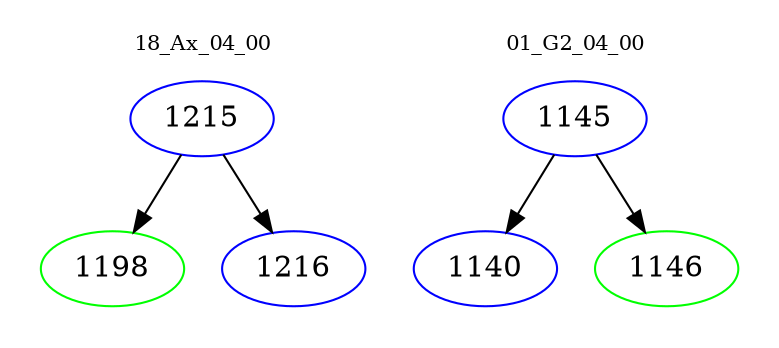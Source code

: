 digraph{
subgraph cluster_0 {
color = white
label = "18_Ax_04_00";
fontsize=10;
T0_1215 [label="1215", color="blue"]
T0_1215 -> T0_1198 [color="black"]
T0_1198 [label="1198", color="green"]
T0_1215 -> T0_1216 [color="black"]
T0_1216 [label="1216", color="blue"]
}
subgraph cluster_1 {
color = white
label = "01_G2_04_00";
fontsize=10;
T1_1145 [label="1145", color="blue"]
T1_1145 -> T1_1140 [color="black"]
T1_1140 [label="1140", color="blue"]
T1_1145 -> T1_1146 [color="black"]
T1_1146 [label="1146", color="green"]
}
}
